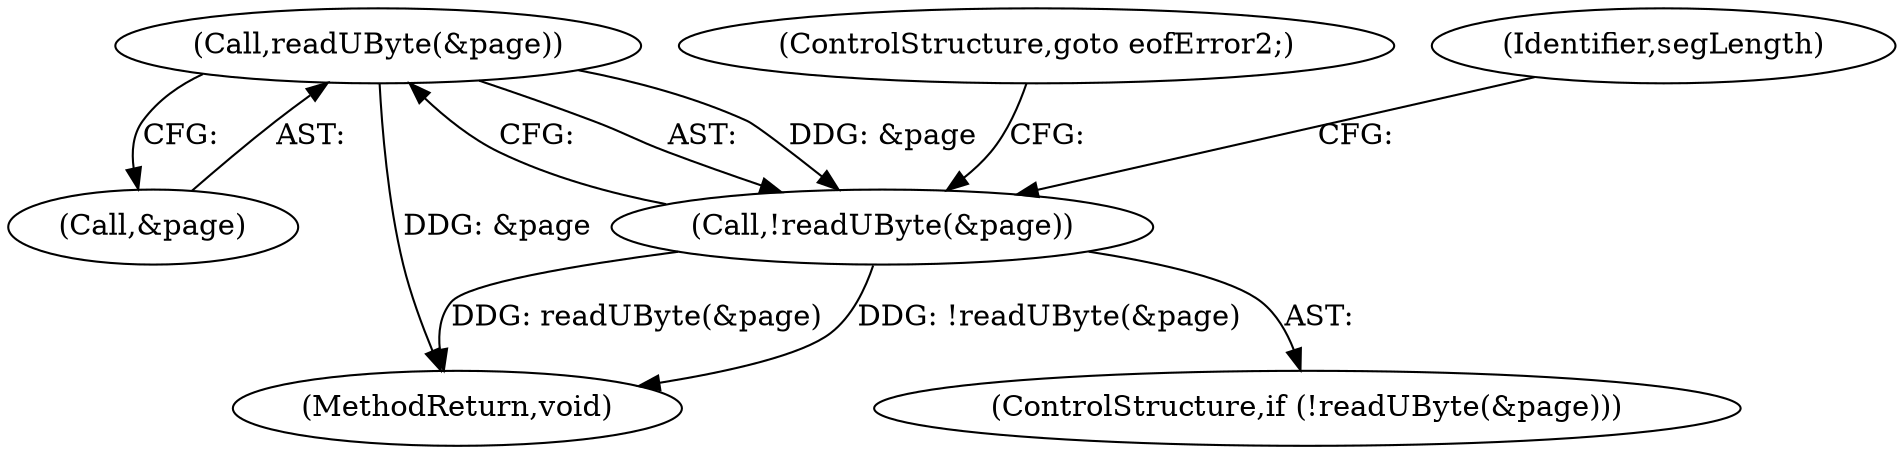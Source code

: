 digraph "0_poppler_58e04a08afee39370283c494ee2e4e392fd3b684@API" {
"1000305" [label="(Call,readUByte(&page))"];
"1000304" [label="(Call,!readUByte(&page))"];
"1000306" [label="(Call,&page)"];
"1000580" [label="(MethodReturn,void)"];
"1000309" [label="(ControlStructure,goto eofError2;)"];
"1000314" [label="(Identifier,segLength)"];
"1000304" [label="(Call,!readUByte(&page))"];
"1000305" [label="(Call,readUByte(&page))"];
"1000303" [label="(ControlStructure,if (!readUByte(&page)))"];
"1000305" -> "1000304"  [label="AST: "];
"1000305" -> "1000306"  [label="CFG: "];
"1000306" -> "1000305"  [label="AST: "];
"1000304" -> "1000305"  [label="CFG: "];
"1000305" -> "1000580"  [label="DDG: &page"];
"1000305" -> "1000304"  [label="DDG: &page"];
"1000304" -> "1000303"  [label="AST: "];
"1000309" -> "1000304"  [label="CFG: "];
"1000314" -> "1000304"  [label="CFG: "];
"1000304" -> "1000580"  [label="DDG: !readUByte(&page)"];
"1000304" -> "1000580"  [label="DDG: readUByte(&page)"];
}
